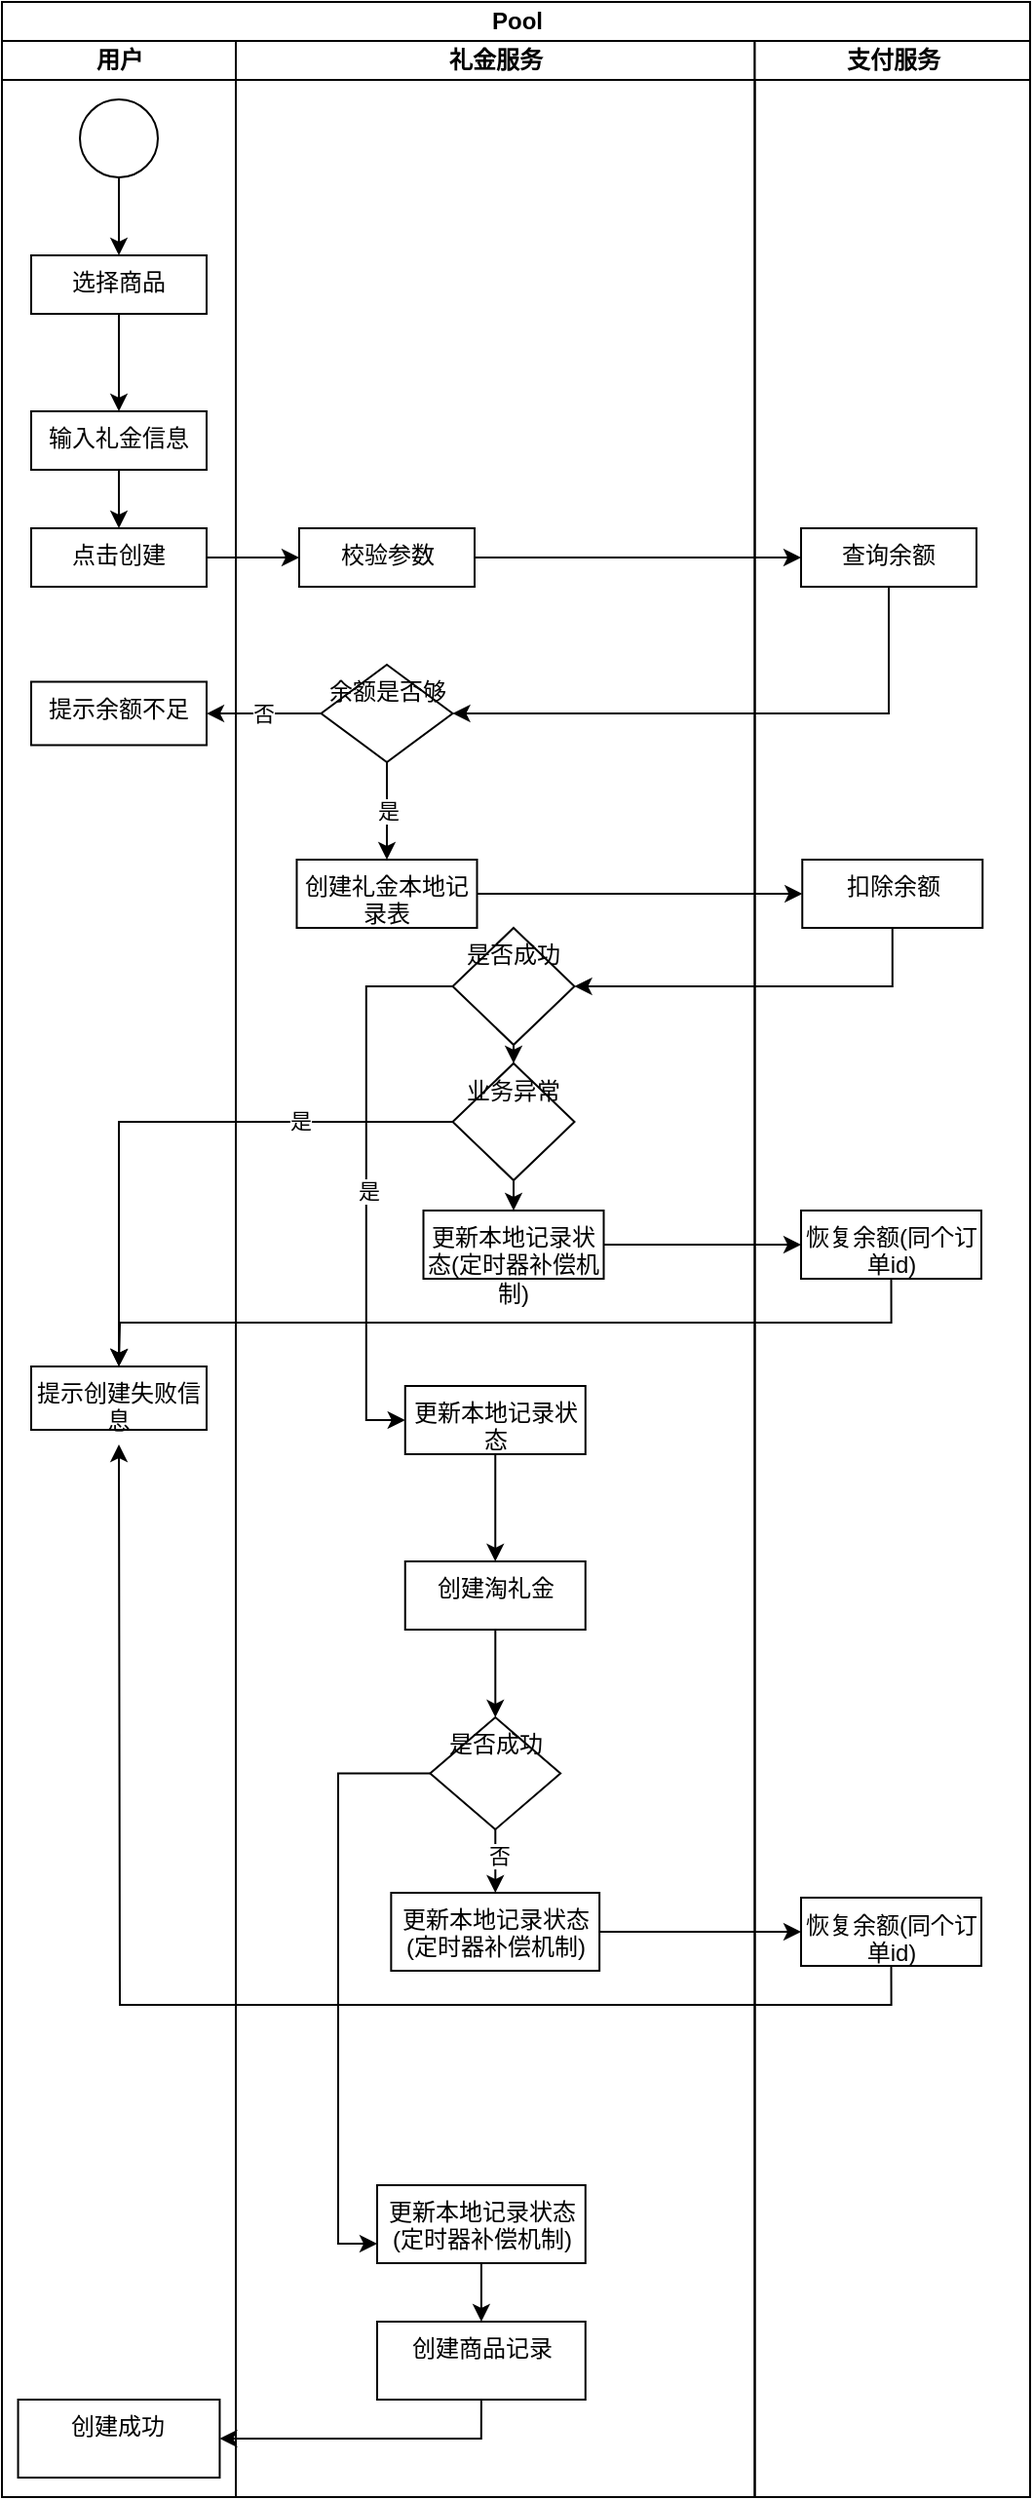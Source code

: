 <mxfile version="24.2.3" type="github">
  <diagram name="第 1 页" id="3FuqSsKHA-6LWx0kxVeV">
    <mxGraphModel dx="1026" dy="663" grid="1" gridSize="10" guides="1" tooltips="1" connect="1" arrows="1" fold="1" page="1" pageScale="1" pageWidth="827" pageHeight="1169" math="0" shadow="0">
      <root>
        <mxCell id="0" />
        <mxCell id="1" parent="0" />
        <mxCell id="a16-33ozwnPPd66yTyi8-30" value="Pool" style="swimlane;childLayout=stackLayout;resizeParent=1;resizeParentMax=0;startSize=20;html=1;" vertex="1" parent="1">
          <mxGeometry x="170" y="40" width="527.5" height="1280" as="geometry" />
        </mxCell>
        <mxCell id="a16-33ozwnPPd66yTyi8-31" value="用户" style="swimlane;startSize=20;html=1;" vertex="1" parent="a16-33ozwnPPd66yTyi8-30">
          <mxGeometry y="20" width="120" height="1260" as="geometry" />
        </mxCell>
        <mxCell id="a16-33ozwnPPd66yTyi8-36" value="" style="edgeStyle=orthogonalEdgeStyle;rounded=0;orthogonalLoop=1;jettySize=auto;html=1;" edge="1" parent="a16-33ozwnPPd66yTyi8-31" source="a16-33ozwnPPd66yTyi8-34" target="a16-33ozwnPPd66yTyi8-35">
          <mxGeometry relative="1" as="geometry" />
        </mxCell>
        <mxCell id="a16-33ozwnPPd66yTyi8-34" value="" style="verticalLabelPosition=bottom;verticalAlign=top;html=1;shape=mxgraph.flowchart.on-page_reference;" vertex="1" parent="a16-33ozwnPPd66yTyi8-31">
          <mxGeometry x="40" y="30" width="40" height="40" as="geometry" />
        </mxCell>
        <mxCell id="a16-33ozwnPPd66yTyi8-38" value="" style="edgeStyle=orthogonalEdgeStyle;rounded=0;orthogonalLoop=1;jettySize=auto;html=1;" edge="1" parent="a16-33ozwnPPd66yTyi8-31" source="a16-33ozwnPPd66yTyi8-35" target="a16-33ozwnPPd66yTyi8-37">
          <mxGeometry relative="1" as="geometry" />
        </mxCell>
        <mxCell id="a16-33ozwnPPd66yTyi8-35" value="选择商品" style="whiteSpace=wrap;html=1;verticalAlign=top;" vertex="1" parent="a16-33ozwnPPd66yTyi8-31">
          <mxGeometry x="15" y="110" width="90" height="30" as="geometry" />
        </mxCell>
        <mxCell id="a16-33ozwnPPd66yTyi8-40" value="" style="edgeStyle=orthogonalEdgeStyle;rounded=0;orthogonalLoop=1;jettySize=auto;html=1;" edge="1" parent="a16-33ozwnPPd66yTyi8-31" source="a16-33ozwnPPd66yTyi8-37" target="a16-33ozwnPPd66yTyi8-39">
          <mxGeometry relative="1" as="geometry" />
        </mxCell>
        <mxCell id="a16-33ozwnPPd66yTyi8-37" value="输入礼金信息" style="whiteSpace=wrap;html=1;verticalAlign=top;" vertex="1" parent="a16-33ozwnPPd66yTyi8-31">
          <mxGeometry x="15" y="190" width="90" height="30" as="geometry" />
        </mxCell>
        <mxCell id="a16-33ozwnPPd66yTyi8-39" value="点击创建" style="whiteSpace=wrap;html=1;verticalAlign=top;" vertex="1" parent="a16-33ozwnPPd66yTyi8-31">
          <mxGeometry x="15" y="250" width="90" height="30" as="geometry" />
        </mxCell>
        <mxCell id="a16-33ozwnPPd66yTyi8-50" value="提示余额不足" style="whiteSpace=wrap;html=1;verticalAlign=top;" vertex="1" parent="a16-33ozwnPPd66yTyi8-31">
          <mxGeometry x="15" y="328.75" width="90" height="32.5" as="geometry" />
        </mxCell>
        <mxCell id="a16-33ozwnPPd66yTyi8-104" value="提示创建失败信息" style="whiteSpace=wrap;html=1;verticalAlign=top;" vertex="1" parent="a16-33ozwnPPd66yTyi8-31">
          <mxGeometry x="15" y="680" width="90" height="32.5" as="geometry" />
        </mxCell>
        <mxCell id="a16-33ozwnPPd66yTyi8-122" value="创建成功" style="whiteSpace=wrap;html=1;verticalAlign=top;" vertex="1" parent="a16-33ozwnPPd66yTyi8-31">
          <mxGeometry x="8.28" y="1210" width="103.44" height="40" as="geometry" />
        </mxCell>
        <mxCell id="a16-33ozwnPPd66yTyi8-32" value="礼金服务" style="swimlane;startSize=20;html=1;" vertex="1" parent="a16-33ozwnPPd66yTyi8-30">
          <mxGeometry x="120" y="20" width="266.25" height="1260" as="geometry" />
        </mxCell>
        <mxCell id="a16-33ozwnPPd66yTyi8-41" value="校验参数" style="whiteSpace=wrap;html=1;verticalAlign=top;" vertex="1" parent="a16-33ozwnPPd66yTyi8-32">
          <mxGeometry x="32.5" y="250" width="90" height="30" as="geometry" />
        </mxCell>
        <mxCell id="a16-33ozwnPPd66yTyi8-54" value="是" style="edgeStyle=orthogonalEdgeStyle;rounded=0;orthogonalLoop=1;jettySize=auto;html=1;" edge="1" parent="a16-33ozwnPPd66yTyi8-32" source="a16-33ozwnPPd66yTyi8-47" target="a16-33ozwnPPd66yTyi8-53">
          <mxGeometry relative="1" as="geometry" />
        </mxCell>
        <mxCell id="a16-33ozwnPPd66yTyi8-47" value="余额是否够" style="rhombus;whiteSpace=wrap;html=1;verticalAlign=top;" vertex="1" parent="a16-33ozwnPPd66yTyi8-32">
          <mxGeometry x="43.75" y="320" width="67.5" height="50" as="geometry" />
        </mxCell>
        <mxCell id="a16-33ozwnPPd66yTyi8-53" value="创建礼金本地记录表" style="whiteSpace=wrap;html=1;verticalAlign=top;" vertex="1" parent="a16-33ozwnPPd66yTyi8-32">
          <mxGeometry x="31.25" y="420" width="92.5" height="35" as="geometry" />
        </mxCell>
        <mxCell id="a16-33ozwnPPd66yTyi8-83" style="edgeStyle=orthogonalEdgeStyle;rounded=0;orthogonalLoop=1;jettySize=auto;html=1;exitX=0;exitY=0.5;exitDx=0;exitDy=0;entryX=0;entryY=0.5;entryDx=0;entryDy=0;" edge="1" parent="a16-33ozwnPPd66yTyi8-32" source="a16-33ozwnPPd66yTyi8-59" target="a16-33ozwnPPd66yTyi8-105">
          <mxGeometry relative="1" as="geometry">
            <mxPoint x="62.6" y="590.096" as="targetPoint" />
          </mxGeometry>
        </mxCell>
        <mxCell id="a16-33ozwnPPd66yTyi8-96" value="是" style="edgeLabel;html=1;align=center;verticalAlign=middle;resizable=0;points=[];" vertex="1" connectable="0" parent="a16-33ozwnPPd66yTyi8-83">
          <mxGeometry x="0.041" y="1" relative="1" as="geometry">
            <mxPoint as="offset" />
          </mxGeometry>
        </mxCell>
        <mxCell id="a16-33ozwnPPd66yTyi8-129" style="edgeStyle=orthogonalEdgeStyle;rounded=0;orthogonalLoop=1;jettySize=auto;html=1;exitX=0.5;exitY=1;exitDx=0;exitDy=0;entryX=0.5;entryY=0;entryDx=0;entryDy=0;" edge="1" parent="a16-33ozwnPPd66yTyi8-32" source="a16-33ozwnPPd66yTyi8-59" target="a16-33ozwnPPd66yTyi8-127">
          <mxGeometry relative="1" as="geometry" />
        </mxCell>
        <mxCell id="a16-33ozwnPPd66yTyi8-59" value="是否成功" style="rhombus;whiteSpace=wrap;html=1;verticalAlign=top;" vertex="1" parent="a16-33ozwnPPd66yTyi8-32">
          <mxGeometry x="111.25" y="455" width="62.5" height="60" as="geometry" />
        </mxCell>
        <mxCell id="a16-33ozwnPPd66yTyi8-97" value="更新本地记录状态(定时器补偿机制)" style="whiteSpace=wrap;html=1;verticalAlign=top;" vertex="1" parent="a16-33ozwnPPd66yTyi8-32">
          <mxGeometry x="96.25" y="600" width="92.5" height="35" as="geometry" />
        </mxCell>
        <mxCell id="a16-33ozwnPPd66yTyi8-107" value="" style="edgeStyle=orthogonalEdgeStyle;rounded=0;orthogonalLoop=1;jettySize=auto;html=1;" edge="1" parent="a16-33ozwnPPd66yTyi8-32" source="a16-33ozwnPPd66yTyi8-105" target="a16-33ozwnPPd66yTyi8-106">
          <mxGeometry relative="1" as="geometry" />
        </mxCell>
        <mxCell id="a16-33ozwnPPd66yTyi8-105" value="更新本地记录状态" style="whiteSpace=wrap;html=1;verticalAlign=top;" vertex="1" parent="a16-33ozwnPPd66yTyi8-32">
          <mxGeometry x="86.88" y="690" width="92.5" height="35" as="geometry" />
        </mxCell>
        <mxCell id="a16-33ozwnPPd66yTyi8-109" value="" style="edgeStyle=orthogonalEdgeStyle;rounded=0;orthogonalLoop=1;jettySize=auto;html=1;" edge="1" parent="a16-33ozwnPPd66yTyi8-32" source="a16-33ozwnPPd66yTyi8-106" target="a16-33ozwnPPd66yTyi8-108">
          <mxGeometry relative="1" as="geometry" />
        </mxCell>
        <mxCell id="a16-33ozwnPPd66yTyi8-106" value="创建淘礼金" style="whiteSpace=wrap;html=1;verticalAlign=top;" vertex="1" parent="a16-33ozwnPPd66yTyi8-32">
          <mxGeometry x="86.87" y="780" width="92.5" height="35" as="geometry" />
        </mxCell>
        <mxCell id="a16-33ozwnPPd66yTyi8-111" value="" style="edgeStyle=orthogonalEdgeStyle;rounded=0;orthogonalLoop=1;jettySize=auto;html=1;" edge="1" parent="a16-33ozwnPPd66yTyi8-32" source="a16-33ozwnPPd66yTyi8-108" target="a16-33ozwnPPd66yTyi8-110">
          <mxGeometry relative="1" as="geometry" />
        </mxCell>
        <mxCell id="a16-33ozwnPPd66yTyi8-118" value="否" style="edgeLabel;html=1;align=center;verticalAlign=middle;resizable=0;points=[];" vertex="1" connectable="0" parent="a16-33ozwnPPd66yTyi8-111">
          <mxGeometry x="0.117" y="-2" relative="1" as="geometry">
            <mxPoint as="offset" />
          </mxGeometry>
        </mxCell>
        <mxCell id="a16-33ozwnPPd66yTyi8-120" style="edgeStyle=orthogonalEdgeStyle;rounded=0;orthogonalLoop=1;jettySize=auto;html=1;exitX=0;exitY=0.5;exitDx=0;exitDy=0;entryX=0;entryY=0.75;entryDx=0;entryDy=0;" edge="1" parent="a16-33ozwnPPd66yTyi8-32" source="a16-33ozwnPPd66yTyi8-108" target="a16-33ozwnPPd66yTyi8-119">
          <mxGeometry relative="1" as="geometry" />
        </mxCell>
        <mxCell id="a16-33ozwnPPd66yTyi8-108" value="是否成功" style="rhombus;whiteSpace=wrap;html=1;verticalAlign=top;" vertex="1" parent="a16-33ozwnPPd66yTyi8-32">
          <mxGeometry x="99.69" y="860" width="66.88" height="57.5" as="geometry" />
        </mxCell>
        <mxCell id="a16-33ozwnPPd66yTyi8-110" value="更新本地记录状态(定时器补偿机制)" style="whiteSpace=wrap;html=1;verticalAlign=top;" vertex="1" parent="a16-33ozwnPPd66yTyi8-32">
          <mxGeometry x="79.68" y="950" width="106.88" height="40" as="geometry" />
        </mxCell>
        <mxCell id="a16-33ozwnPPd66yTyi8-124" value="" style="edgeStyle=orthogonalEdgeStyle;rounded=0;orthogonalLoop=1;jettySize=auto;html=1;" edge="1" parent="a16-33ozwnPPd66yTyi8-32" source="a16-33ozwnPPd66yTyi8-119" target="a16-33ozwnPPd66yTyi8-123">
          <mxGeometry relative="1" as="geometry" />
        </mxCell>
        <mxCell id="a16-33ozwnPPd66yTyi8-119" value="更新本地记录状态(定时器补偿机制)" style="whiteSpace=wrap;html=1;verticalAlign=top;" vertex="1" parent="a16-33ozwnPPd66yTyi8-32">
          <mxGeometry x="72.5" y="1100" width="106.88" height="40" as="geometry" />
        </mxCell>
        <mxCell id="a16-33ozwnPPd66yTyi8-123" value="创建商品记录" style="whiteSpace=wrap;html=1;verticalAlign=top;" vertex="1" parent="a16-33ozwnPPd66yTyi8-32">
          <mxGeometry x="72.5" y="1170" width="106.88" height="40" as="geometry" />
        </mxCell>
        <mxCell id="a16-33ozwnPPd66yTyi8-128" style="edgeStyle=orthogonalEdgeStyle;rounded=0;orthogonalLoop=1;jettySize=auto;html=1;exitX=0.5;exitY=1;exitDx=0;exitDy=0;entryX=0.5;entryY=0;entryDx=0;entryDy=0;" edge="1" parent="a16-33ozwnPPd66yTyi8-32" source="a16-33ozwnPPd66yTyi8-127" target="a16-33ozwnPPd66yTyi8-97">
          <mxGeometry relative="1" as="geometry" />
        </mxCell>
        <mxCell id="a16-33ozwnPPd66yTyi8-127" value="业务异常" style="rhombus;whiteSpace=wrap;html=1;verticalAlign=top;" vertex="1" parent="a16-33ozwnPPd66yTyi8-32">
          <mxGeometry x="111.25" y="524.5" width="62.5" height="60" as="geometry" />
        </mxCell>
        <mxCell id="a16-33ozwnPPd66yTyi8-33" value="支付服务" style="swimlane;startSize=20;html=1;" vertex="1" parent="a16-33ozwnPPd66yTyi8-30">
          <mxGeometry x="386.25" y="20" width="141.25" height="1260" as="geometry" />
        </mxCell>
        <mxCell id="a16-33ozwnPPd66yTyi8-45" value="查询余额" style="whiteSpace=wrap;html=1;verticalAlign=top;" vertex="1" parent="a16-33ozwnPPd66yTyi8-33">
          <mxGeometry x="23.75" y="250" width="90" height="30" as="geometry" />
        </mxCell>
        <mxCell id="a16-33ozwnPPd66yTyi8-57" value="扣除余额" style="whiteSpace=wrap;html=1;verticalAlign=top;" vertex="1" parent="a16-33ozwnPPd66yTyi8-33">
          <mxGeometry x="24.38" y="420" width="92.5" height="35" as="geometry" />
        </mxCell>
        <mxCell id="a16-33ozwnPPd66yTyi8-103" style="edgeStyle=orthogonalEdgeStyle;rounded=0;orthogonalLoop=1;jettySize=auto;html=1;exitX=0.5;exitY=1;exitDx=0;exitDy=0;" edge="1" parent="a16-33ozwnPPd66yTyi8-33" source="a16-33ozwnPPd66yTyi8-101">
          <mxGeometry relative="1" as="geometry">
            <mxPoint x="-326.25" y="680" as="targetPoint" />
          </mxGeometry>
        </mxCell>
        <mxCell id="a16-33ozwnPPd66yTyi8-101" value="恢复余额(同个订单id)" style="whiteSpace=wrap;html=1;verticalAlign=top;" vertex="1" parent="a16-33ozwnPPd66yTyi8-33">
          <mxGeometry x="23.75" y="600" width="92.5" height="35" as="geometry" />
        </mxCell>
        <mxCell id="a16-33ozwnPPd66yTyi8-117" style="edgeStyle=orthogonalEdgeStyle;rounded=0;orthogonalLoop=1;jettySize=auto;html=1;exitX=0.5;exitY=1;exitDx=0;exitDy=0;" edge="1" parent="a16-33ozwnPPd66yTyi8-33" source="a16-33ozwnPPd66yTyi8-114">
          <mxGeometry relative="1" as="geometry">
            <mxPoint x="-326.25" y="720" as="targetPoint" />
          </mxGeometry>
        </mxCell>
        <mxCell id="a16-33ozwnPPd66yTyi8-114" value="恢复余额(同个订单id)" style="whiteSpace=wrap;html=1;verticalAlign=top;" vertex="1" parent="a16-33ozwnPPd66yTyi8-33">
          <mxGeometry x="23.75" y="952.5" width="92.5" height="35" as="geometry" />
        </mxCell>
        <mxCell id="a16-33ozwnPPd66yTyi8-42" value="" style="edgeStyle=orthogonalEdgeStyle;rounded=0;orthogonalLoop=1;jettySize=auto;html=1;" edge="1" parent="a16-33ozwnPPd66yTyi8-30" source="a16-33ozwnPPd66yTyi8-39" target="a16-33ozwnPPd66yTyi8-41">
          <mxGeometry relative="1" as="geometry" />
        </mxCell>
        <mxCell id="a16-33ozwnPPd66yTyi8-46" value="" style="edgeStyle=orthogonalEdgeStyle;rounded=0;orthogonalLoop=1;jettySize=auto;html=1;" edge="1" parent="a16-33ozwnPPd66yTyi8-30" source="a16-33ozwnPPd66yTyi8-41" target="a16-33ozwnPPd66yTyi8-45">
          <mxGeometry relative="1" as="geometry" />
        </mxCell>
        <mxCell id="a16-33ozwnPPd66yTyi8-49" style="edgeStyle=orthogonalEdgeStyle;rounded=0;orthogonalLoop=1;jettySize=auto;html=1;exitX=0.5;exitY=1;exitDx=0;exitDy=0;entryX=1;entryY=0.5;entryDx=0;entryDy=0;" edge="1" parent="a16-33ozwnPPd66yTyi8-30" source="a16-33ozwnPPd66yTyi8-45" target="a16-33ozwnPPd66yTyi8-47">
          <mxGeometry relative="1" as="geometry" />
        </mxCell>
        <mxCell id="a16-33ozwnPPd66yTyi8-51" value="" style="edgeStyle=orthogonalEdgeStyle;rounded=0;orthogonalLoop=1;jettySize=auto;html=1;" edge="1" parent="a16-33ozwnPPd66yTyi8-30" source="a16-33ozwnPPd66yTyi8-47" target="a16-33ozwnPPd66yTyi8-50">
          <mxGeometry relative="1" as="geometry" />
        </mxCell>
        <mxCell id="a16-33ozwnPPd66yTyi8-52" value="否" style="edgeLabel;html=1;align=center;verticalAlign=middle;resizable=0;points=[];" vertex="1" connectable="0" parent="a16-33ozwnPPd66yTyi8-51">
          <mxGeometry x="0.014" relative="1" as="geometry">
            <mxPoint as="offset" />
          </mxGeometry>
        </mxCell>
        <mxCell id="a16-33ozwnPPd66yTyi8-58" value="" style="edgeStyle=orthogonalEdgeStyle;rounded=0;orthogonalLoop=1;jettySize=auto;html=1;" edge="1" parent="a16-33ozwnPPd66yTyi8-30" source="a16-33ozwnPPd66yTyi8-53" target="a16-33ozwnPPd66yTyi8-57">
          <mxGeometry relative="1" as="geometry" />
        </mxCell>
        <mxCell id="a16-33ozwnPPd66yTyi8-61" style="edgeStyle=orthogonalEdgeStyle;rounded=0;orthogonalLoop=1;jettySize=auto;html=1;exitX=0.5;exitY=1;exitDx=0;exitDy=0;entryX=1;entryY=0.5;entryDx=0;entryDy=0;" edge="1" parent="a16-33ozwnPPd66yTyi8-30" source="a16-33ozwnPPd66yTyi8-57" target="a16-33ozwnPPd66yTyi8-59">
          <mxGeometry relative="1" as="geometry" />
        </mxCell>
        <mxCell id="a16-33ozwnPPd66yTyi8-102" style="edgeStyle=orthogonalEdgeStyle;rounded=0;orthogonalLoop=1;jettySize=auto;html=1;exitX=1;exitY=0.5;exitDx=0;exitDy=0;entryX=0;entryY=0.5;entryDx=0;entryDy=0;" edge="1" parent="a16-33ozwnPPd66yTyi8-30" source="a16-33ozwnPPd66yTyi8-97" target="a16-33ozwnPPd66yTyi8-101">
          <mxGeometry relative="1" as="geometry" />
        </mxCell>
        <mxCell id="a16-33ozwnPPd66yTyi8-115" style="edgeStyle=orthogonalEdgeStyle;rounded=0;orthogonalLoop=1;jettySize=auto;html=1;exitX=1;exitY=0.5;exitDx=0;exitDy=0;" edge="1" parent="a16-33ozwnPPd66yTyi8-30" source="a16-33ozwnPPd66yTyi8-110" target="a16-33ozwnPPd66yTyi8-114">
          <mxGeometry relative="1" as="geometry" />
        </mxCell>
        <mxCell id="a16-33ozwnPPd66yTyi8-125" style="edgeStyle=orthogonalEdgeStyle;rounded=0;orthogonalLoop=1;jettySize=auto;html=1;exitX=0.5;exitY=1;exitDx=0;exitDy=0;entryX=1;entryY=0.5;entryDx=0;entryDy=0;" edge="1" parent="a16-33ozwnPPd66yTyi8-30" source="a16-33ozwnPPd66yTyi8-123" target="a16-33ozwnPPd66yTyi8-122">
          <mxGeometry relative="1" as="geometry" />
        </mxCell>
        <mxCell id="a16-33ozwnPPd66yTyi8-130" style="edgeStyle=orthogonalEdgeStyle;rounded=0;orthogonalLoop=1;jettySize=auto;html=1;exitX=0;exitY=0.5;exitDx=0;exitDy=0;entryX=0.5;entryY=0;entryDx=0;entryDy=0;" edge="1" parent="a16-33ozwnPPd66yTyi8-30" source="a16-33ozwnPPd66yTyi8-127" target="a16-33ozwnPPd66yTyi8-104">
          <mxGeometry relative="1" as="geometry" />
        </mxCell>
        <mxCell id="a16-33ozwnPPd66yTyi8-131" value="是" style="edgeLabel;html=1;align=center;verticalAlign=middle;resizable=0;points=[];" vertex="1" connectable="0" parent="a16-33ozwnPPd66yTyi8-130">
          <mxGeometry x="-0.466" y="-1" relative="1" as="geometry">
            <mxPoint as="offset" />
          </mxGeometry>
        </mxCell>
      </root>
    </mxGraphModel>
  </diagram>
</mxfile>
